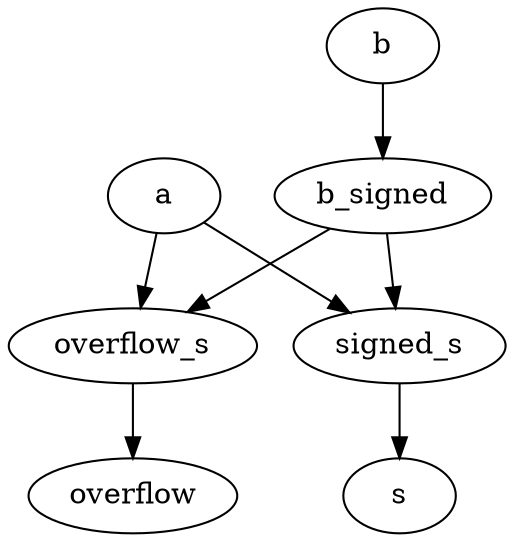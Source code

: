 strict digraph "" {
	a -> overflow_s	[weight=1.0];
	a -> signed_s	[weight=1.0];
	overflow_s -> overflow	[weight=1.0];
	b -> b_signed	[weight=1.0];
	b_signed -> overflow_s	[weight=1.0];
	b_signed -> signed_s	[weight=1.0];
	signed_s -> s	[weight=1.0];
}
